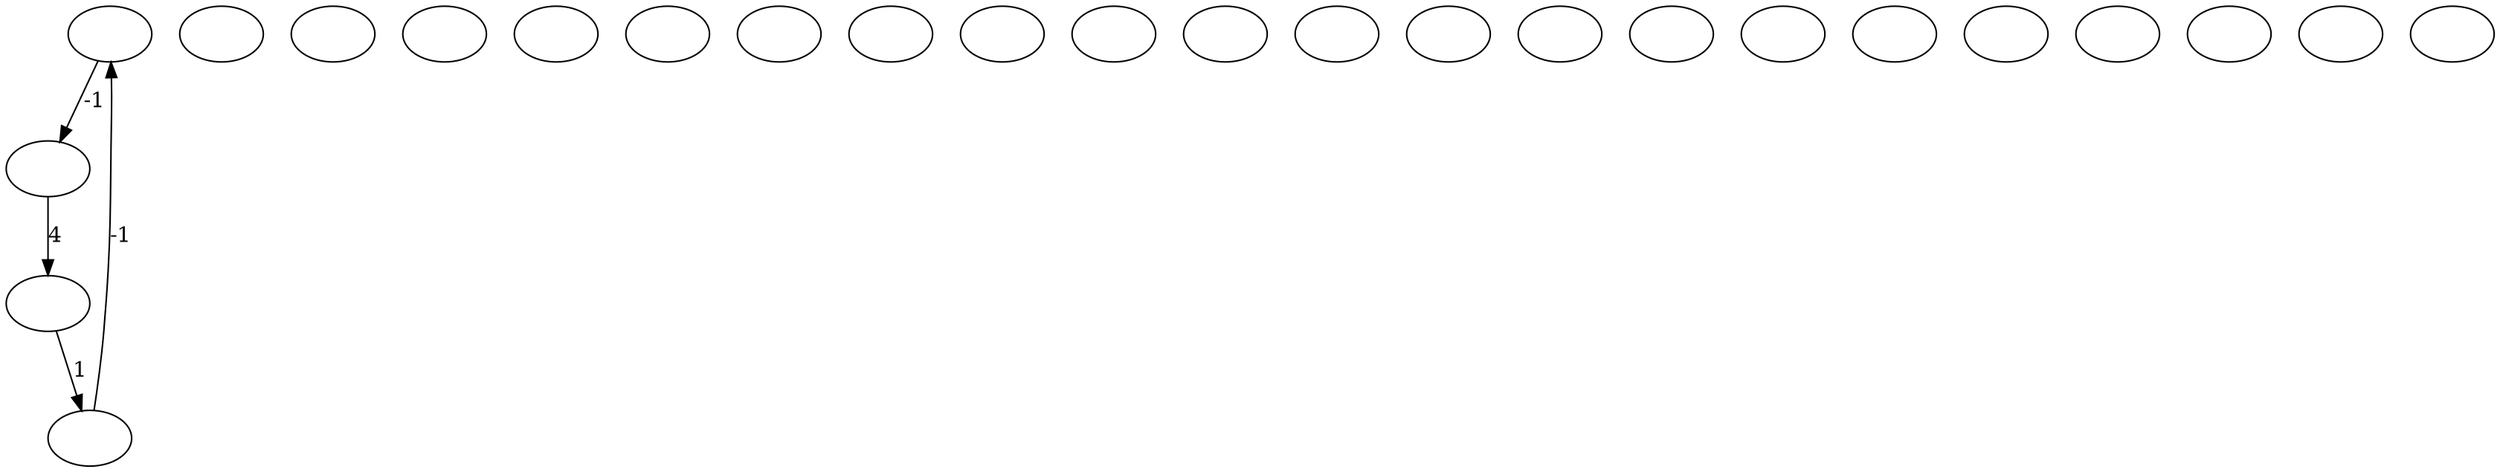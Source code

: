 digraph G {
0[label=""];
1[label=""];
2[label=""];
3[label=""];
4[label=""];
5[label=""];
6[label=""];
7[label=""];
8[label=""];
9[label=""];
10[label=""];
11[label=""];
12[label=""];
13[label=""];
14[label=""];
15[label=""];
16[label=""];
17[label=""];
18[label=""];
19[label=""];
20[label=""];
21[label=""];
22[label=""];
23[label=""];
24[label=""];
24->2 [label=1];
4->24 [label=4];
0->4 [label=-1];
2->0 [label=-1];
}
